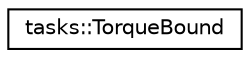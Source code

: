 digraph "Graphical Class Hierarchy"
{
 // LATEX_PDF_SIZE
  edge [fontname="Helvetica",fontsize="10",labelfontname="Helvetica",labelfontsize="10"];
  node [fontname="Helvetica",fontsize="10",shape=record];
  rankdir="LR";
  Node0 [label="tasks::TorqueBound",height=0.2,width=0.4,color="black", fillcolor="white", style="filled",URL="$structtasks_1_1TorqueBound.html",tooltip=" "];
}
